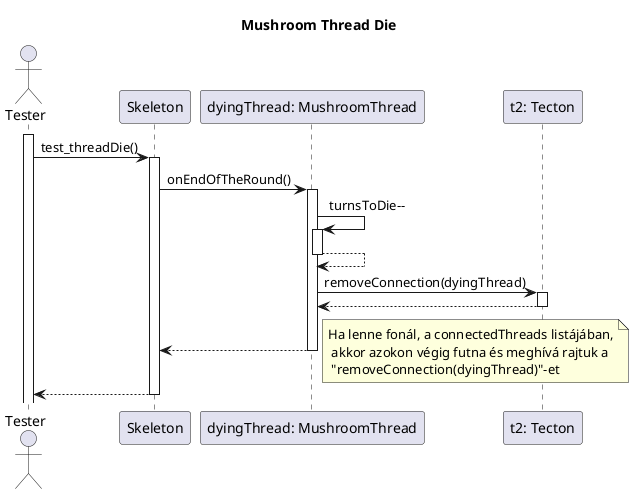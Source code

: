 @startuml Mushroom Thread Die

title Mushroom Thread Die

actor "Tester" as tester
participant "Skeleton" as skeleton

participant "dyingThread: MushroomThread" as dymt
participant "t2: Tecton" as t2

activate tester 

tester -> skeleton: test_threadDie()
activate skeleton

skeleton -> dymt: onEndOfTheRound()
activate dymt

dymt -> dymt: turnsToDie--
activate dymt
dymt --> dymt
deactivate dymt


dymt -> t2: removeConnection(dyingThread)
activate t2
t2 --> dymt
deactivate t2


dymt --> skeleton
note right: Ha lenne fonál, a connectedThreads listájában,\n akkor azokon végig futna és meghívá rajtuk a\n "removeConnection(dyingThread)"-et
deactivate dymt

skeleton --> tester
deactivate skeleton


@enduml